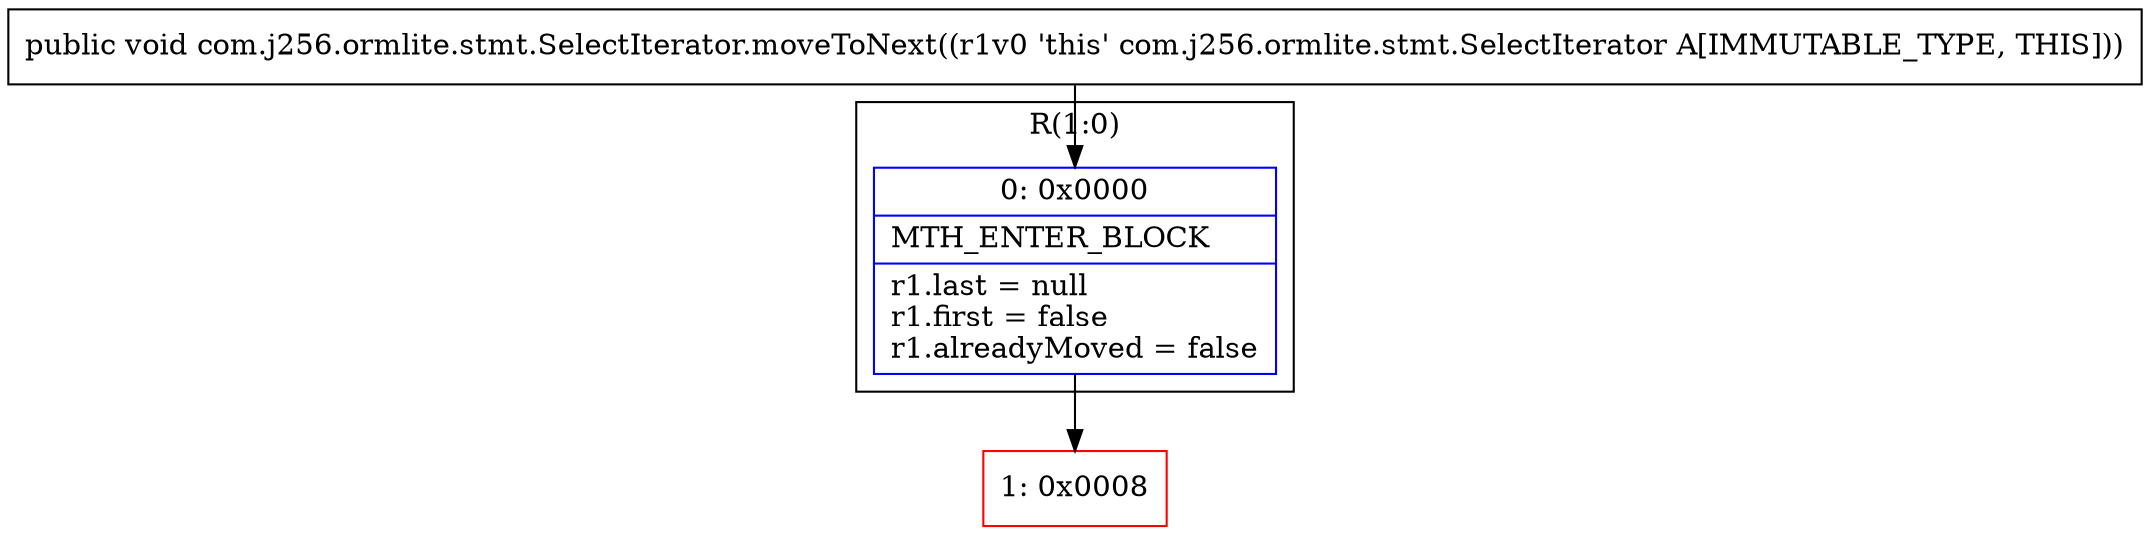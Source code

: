 digraph "CFG forcom.j256.ormlite.stmt.SelectIterator.moveToNext()V" {
subgraph cluster_Region_95094310 {
label = "R(1:0)";
node [shape=record,color=blue];
Node_0 [shape=record,label="{0\:\ 0x0000|MTH_ENTER_BLOCK\l|r1.last = null\lr1.first = false\lr1.alreadyMoved = false\l}"];
}
Node_1 [shape=record,color=red,label="{1\:\ 0x0008}"];
MethodNode[shape=record,label="{public void com.j256.ormlite.stmt.SelectIterator.moveToNext((r1v0 'this' com.j256.ormlite.stmt.SelectIterator A[IMMUTABLE_TYPE, THIS])) }"];
MethodNode -> Node_0;
Node_0 -> Node_1;
}

